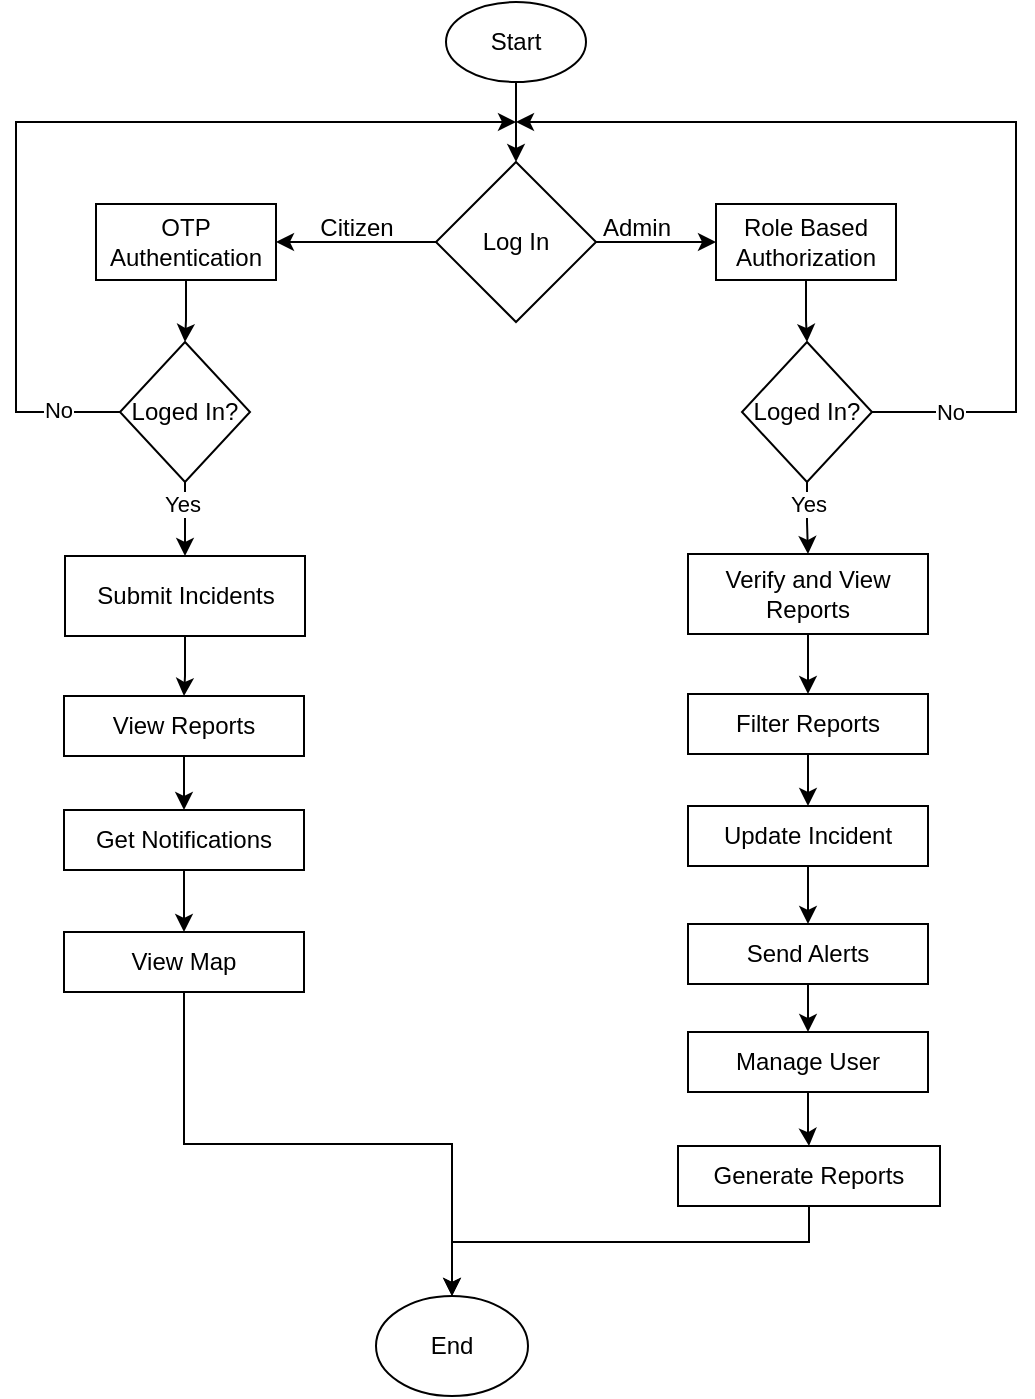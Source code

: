 <mxfile version="27.0.4">
  <diagram id="C5RBs43oDa-KdzZeNtuy" name="Page-1">
    <mxGraphModel dx="1476" dy="860" grid="1" gridSize="10" guides="1" tooltips="1" connect="1" arrows="1" fold="1" page="1" pageScale="1" pageWidth="827" pageHeight="1169" math="0" shadow="0">
      <root>
        <mxCell id="WIyWlLk6GJQsqaUBKTNV-0" />
        <mxCell id="WIyWlLk6GJQsqaUBKTNV-1" parent="WIyWlLk6GJQsqaUBKTNV-0" />
        <mxCell id="4tdtXqN-NuITM5VR41cq-0" value="End" style="ellipse;whiteSpace=wrap;html=1;fillColor=none;" vertex="1" parent="WIyWlLk6GJQsqaUBKTNV-1">
          <mxGeometry x="320" y="727" width="76" height="50" as="geometry" />
        </mxCell>
        <mxCell id="4tdtXqN-NuITM5VR41cq-6" style="edgeStyle=orthogonalEdgeStyle;rounded=0;orthogonalLoop=1;jettySize=auto;html=1;exitX=0.5;exitY=1;exitDx=0;exitDy=0;entryX=0.5;entryY=0;entryDx=0;entryDy=0;" edge="1" parent="WIyWlLk6GJQsqaUBKTNV-1" source="4tdtXqN-NuITM5VR41cq-1" target="4tdtXqN-NuITM5VR41cq-4">
          <mxGeometry relative="1" as="geometry" />
        </mxCell>
        <mxCell id="4tdtXqN-NuITM5VR41cq-1" value="Start" style="ellipse;whiteSpace=wrap;html=1;fillColor=none;" vertex="1" parent="WIyWlLk6GJQsqaUBKTNV-1">
          <mxGeometry x="355" y="80" width="70" height="40" as="geometry" />
        </mxCell>
        <mxCell id="4tdtXqN-NuITM5VR41cq-15" value="" style="edgeStyle=orthogonalEdgeStyle;rounded=0;orthogonalLoop=1;jettySize=auto;html=1;" edge="1" parent="WIyWlLk6GJQsqaUBKTNV-1" source="4tdtXqN-NuITM5VR41cq-3" target="4tdtXqN-NuITM5VR41cq-13">
          <mxGeometry relative="1" as="geometry" />
        </mxCell>
        <mxCell id="4tdtXqN-NuITM5VR41cq-3" value="Role Based Authorization" style="rounded=0;whiteSpace=wrap;html=1;fillColor=none;" vertex="1" parent="WIyWlLk6GJQsqaUBKTNV-1">
          <mxGeometry x="490" y="181" width="90" height="38" as="geometry" />
        </mxCell>
        <mxCell id="4tdtXqN-NuITM5VR41cq-8" value="" style="edgeStyle=orthogonalEdgeStyle;rounded=0;orthogonalLoop=1;jettySize=auto;html=1;" edge="1" parent="WIyWlLk6GJQsqaUBKTNV-1" source="4tdtXqN-NuITM5VR41cq-4" target="4tdtXqN-NuITM5VR41cq-7">
          <mxGeometry relative="1" as="geometry" />
        </mxCell>
        <mxCell id="4tdtXqN-NuITM5VR41cq-9" value="" style="edgeStyle=orthogonalEdgeStyle;rounded=0;orthogonalLoop=1;jettySize=auto;html=1;" edge="1" parent="WIyWlLk6GJQsqaUBKTNV-1" source="4tdtXqN-NuITM5VR41cq-4" target="4tdtXqN-NuITM5VR41cq-3">
          <mxGeometry relative="1" as="geometry" />
        </mxCell>
        <mxCell id="4tdtXqN-NuITM5VR41cq-4" value="Log In" style="rhombus;whiteSpace=wrap;html=1;fillColor=none;" vertex="1" parent="WIyWlLk6GJQsqaUBKTNV-1">
          <mxGeometry x="350" y="160" width="80" height="80" as="geometry" />
        </mxCell>
        <mxCell id="4tdtXqN-NuITM5VR41cq-16" value="" style="edgeStyle=orthogonalEdgeStyle;rounded=0;orthogonalLoop=1;jettySize=auto;html=1;" edge="1" parent="WIyWlLk6GJQsqaUBKTNV-1" source="4tdtXqN-NuITM5VR41cq-7" target="4tdtXqN-NuITM5VR41cq-12">
          <mxGeometry relative="1" as="geometry" />
        </mxCell>
        <mxCell id="4tdtXqN-NuITM5VR41cq-7" value="OTP Authentication" style="rounded=0;whiteSpace=wrap;html=1;fillColor=none;" vertex="1" parent="WIyWlLk6GJQsqaUBKTNV-1">
          <mxGeometry x="180" y="181" width="90" height="38" as="geometry" />
        </mxCell>
        <mxCell id="4tdtXqN-NuITM5VR41cq-10" value="&lt;span style=&quot;text-wrap-mode: wrap;&quot;&gt;Citizen&lt;/span&gt;" style="text;html=1;align=center;verticalAlign=middle;resizable=0;points=[];autosize=1;strokeColor=none;fillColor=none;" vertex="1" parent="WIyWlLk6GJQsqaUBKTNV-1">
          <mxGeometry x="280" y="178" width="60" height="30" as="geometry" />
        </mxCell>
        <mxCell id="4tdtXqN-NuITM5VR41cq-11" value="Admin" style="text;html=1;align=center;verticalAlign=middle;resizable=0;points=[];autosize=1;strokeColor=none;fillColor=none;" vertex="1" parent="WIyWlLk6GJQsqaUBKTNV-1">
          <mxGeometry x="420" y="178" width="60" height="30" as="geometry" />
        </mxCell>
        <mxCell id="4tdtXqN-NuITM5VR41cq-24" style="edgeStyle=orthogonalEdgeStyle;rounded=0;orthogonalLoop=1;jettySize=auto;html=1;exitX=0.5;exitY=1;exitDx=0;exitDy=0;" edge="1" parent="WIyWlLk6GJQsqaUBKTNV-1" source="4tdtXqN-NuITM5VR41cq-12" target="4tdtXqN-NuITM5VR41cq-23">
          <mxGeometry relative="1" as="geometry" />
        </mxCell>
        <mxCell id="4tdtXqN-NuITM5VR41cq-28" value="Yes" style="edgeLabel;html=1;align=center;verticalAlign=middle;resizable=0;points=[];" vertex="1" connectable="0" parent="4tdtXqN-NuITM5VR41cq-24">
          <mxGeometry x="-0.51" y="-2" relative="1" as="geometry">
            <mxPoint as="offset" />
          </mxGeometry>
        </mxCell>
        <mxCell id="4tdtXqN-NuITM5VR41cq-53" style="edgeStyle=orthogonalEdgeStyle;rounded=0;orthogonalLoop=1;jettySize=auto;html=1;exitX=0;exitY=0.5;exitDx=0;exitDy=0;" edge="1" parent="WIyWlLk6GJQsqaUBKTNV-1" source="4tdtXqN-NuITM5VR41cq-12">
          <mxGeometry relative="1" as="geometry">
            <mxPoint x="390" y="140" as="targetPoint" />
            <Array as="points">
              <mxPoint x="140" y="285" />
              <mxPoint x="140" y="140" />
            </Array>
          </mxGeometry>
        </mxCell>
        <mxCell id="4tdtXqN-NuITM5VR41cq-55" value="No" style="edgeLabel;html=1;align=center;verticalAlign=middle;resizable=0;points=[];" vertex="1" connectable="0" parent="4tdtXqN-NuITM5VR41cq-53">
          <mxGeometry x="-0.86" y="-1" relative="1" as="geometry">
            <mxPoint as="offset" />
          </mxGeometry>
        </mxCell>
        <mxCell id="4tdtXqN-NuITM5VR41cq-12" value="Loged In?" style="rhombus;whiteSpace=wrap;html=1;fillColor=none;" vertex="1" parent="WIyWlLk6GJQsqaUBKTNV-1">
          <mxGeometry x="192" y="250" width="65" height="70" as="geometry" />
        </mxCell>
        <mxCell id="4tdtXqN-NuITM5VR41cq-27" value="" style="edgeStyle=orthogonalEdgeStyle;rounded=0;orthogonalLoop=1;jettySize=auto;html=1;" edge="1" parent="WIyWlLk6GJQsqaUBKTNV-1" source="4tdtXqN-NuITM5VR41cq-13" target="4tdtXqN-NuITM5VR41cq-25">
          <mxGeometry relative="1" as="geometry" />
        </mxCell>
        <mxCell id="4tdtXqN-NuITM5VR41cq-29" value="Yes" style="edgeLabel;html=1;align=center;verticalAlign=middle;resizable=0;points=[];" vertex="1" connectable="0" parent="4tdtXqN-NuITM5VR41cq-27">
          <mxGeometry x="-0.404" relative="1" as="geometry">
            <mxPoint as="offset" />
          </mxGeometry>
        </mxCell>
        <mxCell id="4tdtXqN-NuITM5VR41cq-52" style="edgeStyle=orthogonalEdgeStyle;rounded=0;orthogonalLoop=1;jettySize=auto;html=1;exitX=1;exitY=0.5;exitDx=0;exitDy=0;" edge="1" parent="WIyWlLk6GJQsqaUBKTNV-1" source="4tdtXqN-NuITM5VR41cq-13">
          <mxGeometry relative="1" as="geometry">
            <mxPoint x="390" y="140" as="targetPoint" />
            <Array as="points">
              <mxPoint x="640" y="285" />
              <mxPoint x="640" y="140" />
            </Array>
          </mxGeometry>
        </mxCell>
        <mxCell id="4tdtXqN-NuITM5VR41cq-54" value="No" style="edgeLabel;html=1;align=center;verticalAlign=middle;resizable=0;points=[];" vertex="1" connectable="0" parent="4tdtXqN-NuITM5VR41cq-52">
          <mxGeometry x="-0.832" y="-2" relative="1" as="geometry">
            <mxPoint y="-2" as="offset" />
          </mxGeometry>
        </mxCell>
        <mxCell id="4tdtXqN-NuITM5VR41cq-13" value="Loged In?" style="rhombus;whiteSpace=wrap;html=1;fillColor=none;" vertex="1" parent="WIyWlLk6GJQsqaUBKTNV-1">
          <mxGeometry x="503" y="250" width="65" height="70" as="geometry" />
        </mxCell>
        <mxCell id="4tdtXqN-NuITM5VR41cq-32" value="" style="edgeStyle=orthogonalEdgeStyle;rounded=0;orthogonalLoop=1;jettySize=auto;html=1;" edge="1" parent="WIyWlLk6GJQsqaUBKTNV-1" source="4tdtXqN-NuITM5VR41cq-23" target="4tdtXqN-NuITM5VR41cq-30">
          <mxGeometry relative="1" as="geometry" />
        </mxCell>
        <mxCell id="4tdtXqN-NuITM5VR41cq-23" value="Submit Incidents" style="rounded=0;whiteSpace=wrap;html=1;fillColor=none;" vertex="1" parent="WIyWlLk6GJQsqaUBKTNV-1">
          <mxGeometry x="164.5" y="357" width="120" height="40" as="geometry" />
        </mxCell>
        <mxCell id="4tdtXqN-NuITM5VR41cq-33" value="" style="edgeStyle=orthogonalEdgeStyle;rounded=0;orthogonalLoop=1;jettySize=auto;html=1;" edge="1" parent="WIyWlLk6GJQsqaUBKTNV-1" source="4tdtXqN-NuITM5VR41cq-25" target="4tdtXqN-NuITM5VR41cq-31">
          <mxGeometry relative="1" as="geometry" />
        </mxCell>
        <mxCell id="4tdtXqN-NuITM5VR41cq-25" value="Verify and View Reports" style="rounded=0;whiteSpace=wrap;html=1;fillColor=none;" vertex="1" parent="WIyWlLk6GJQsqaUBKTNV-1">
          <mxGeometry x="476" y="356" width="120" height="40" as="geometry" />
        </mxCell>
        <mxCell id="4tdtXqN-NuITM5VR41cq-38" style="edgeStyle=orthogonalEdgeStyle;rounded=0;orthogonalLoop=1;jettySize=auto;html=1;exitX=0.5;exitY=1;exitDx=0;exitDy=0;entryX=0.5;entryY=0;entryDx=0;entryDy=0;" edge="1" parent="WIyWlLk6GJQsqaUBKTNV-1" source="4tdtXqN-NuITM5VR41cq-30" target="4tdtXqN-NuITM5VR41cq-34">
          <mxGeometry relative="1" as="geometry" />
        </mxCell>
        <mxCell id="4tdtXqN-NuITM5VR41cq-30" value="View Reports" style="rounded=0;whiteSpace=wrap;html=1;fillColor=none;" vertex="1" parent="WIyWlLk6GJQsqaUBKTNV-1">
          <mxGeometry x="164" y="427" width="120" height="30" as="geometry" />
        </mxCell>
        <mxCell id="4tdtXqN-NuITM5VR41cq-41" value="" style="edgeStyle=orthogonalEdgeStyle;rounded=0;orthogonalLoop=1;jettySize=auto;html=1;" edge="1" parent="WIyWlLk6GJQsqaUBKTNV-1" source="4tdtXqN-NuITM5VR41cq-31" target="4tdtXqN-NuITM5VR41cq-40">
          <mxGeometry relative="1" as="geometry" />
        </mxCell>
        <mxCell id="4tdtXqN-NuITM5VR41cq-31" value="Filter Reports" style="rounded=0;whiteSpace=wrap;html=1;fillColor=none;" vertex="1" parent="WIyWlLk6GJQsqaUBKTNV-1">
          <mxGeometry x="476" y="426" width="120" height="30" as="geometry" />
        </mxCell>
        <mxCell id="4tdtXqN-NuITM5VR41cq-39" style="edgeStyle=orthogonalEdgeStyle;rounded=0;orthogonalLoop=1;jettySize=auto;html=1;exitX=0.5;exitY=1;exitDx=0;exitDy=0;entryX=0.5;entryY=0;entryDx=0;entryDy=0;" edge="1" parent="WIyWlLk6GJQsqaUBKTNV-1" source="4tdtXqN-NuITM5VR41cq-34" target="4tdtXqN-NuITM5VR41cq-35">
          <mxGeometry relative="1" as="geometry" />
        </mxCell>
        <mxCell id="4tdtXqN-NuITM5VR41cq-34" value="Get Notifications" style="rounded=0;whiteSpace=wrap;html=1;fillColor=none;" vertex="1" parent="WIyWlLk6GJQsqaUBKTNV-1">
          <mxGeometry x="164" y="484" width="120" height="30" as="geometry" />
        </mxCell>
        <mxCell id="4tdtXqN-NuITM5VR41cq-49" style="edgeStyle=orthogonalEdgeStyle;rounded=0;orthogonalLoop=1;jettySize=auto;html=1;exitX=0.5;exitY=1;exitDx=0;exitDy=0;entryX=0.5;entryY=0;entryDx=0;entryDy=0;" edge="1" parent="WIyWlLk6GJQsqaUBKTNV-1" source="4tdtXqN-NuITM5VR41cq-35" target="4tdtXqN-NuITM5VR41cq-0">
          <mxGeometry relative="1" as="geometry" />
        </mxCell>
        <mxCell id="4tdtXqN-NuITM5VR41cq-35" value="View Map" style="rounded=0;whiteSpace=wrap;html=1;fillColor=none;" vertex="1" parent="WIyWlLk6GJQsqaUBKTNV-1">
          <mxGeometry x="164" y="545" width="120" height="30" as="geometry" />
        </mxCell>
        <mxCell id="4tdtXqN-NuITM5VR41cq-43" value="" style="edgeStyle=orthogonalEdgeStyle;rounded=0;orthogonalLoop=1;jettySize=auto;html=1;" edge="1" parent="WIyWlLk6GJQsqaUBKTNV-1" source="4tdtXqN-NuITM5VR41cq-40" target="4tdtXqN-NuITM5VR41cq-42">
          <mxGeometry relative="1" as="geometry" />
        </mxCell>
        <mxCell id="4tdtXqN-NuITM5VR41cq-40" value="Update Incident" style="rounded=0;whiteSpace=wrap;html=1;fillColor=none;" vertex="1" parent="WIyWlLk6GJQsqaUBKTNV-1">
          <mxGeometry x="476" y="482" width="120" height="30" as="geometry" />
        </mxCell>
        <mxCell id="4tdtXqN-NuITM5VR41cq-45" value="" style="edgeStyle=orthogonalEdgeStyle;rounded=0;orthogonalLoop=1;jettySize=auto;html=1;" edge="1" parent="WIyWlLk6GJQsqaUBKTNV-1" source="4tdtXqN-NuITM5VR41cq-42" target="4tdtXqN-NuITM5VR41cq-44">
          <mxGeometry relative="1" as="geometry" />
        </mxCell>
        <mxCell id="4tdtXqN-NuITM5VR41cq-42" value="Send Alerts" style="rounded=0;whiteSpace=wrap;html=1;fillColor=none;" vertex="1" parent="WIyWlLk6GJQsqaUBKTNV-1">
          <mxGeometry x="476" y="541" width="120" height="30" as="geometry" />
        </mxCell>
        <mxCell id="4tdtXqN-NuITM5VR41cq-47" value="" style="edgeStyle=orthogonalEdgeStyle;rounded=0;orthogonalLoop=1;jettySize=auto;html=1;" edge="1" parent="WIyWlLk6GJQsqaUBKTNV-1" source="4tdtXqN-NuITM5VR41cq-44" target="4tdtXqN-NuITM5VR41cq-46">
          <mxGeometry relative="1" as="geometry" />
        </mxCell>
        <mxCell id="4tdtXqN-NuITM5VR41cq-44" value="Manage User" style="rounded=0;whiteSpace=wrap;html=1;fillColor=none;" vertex="1" parent="WIyWlLk6GJQsqaUBKTNV-1">
          <mxGeometry x="476" y="595" width="120" height="30" as="geometry" />
        </mxCell>
        <mxCell id="4tdtXqN-NuITM5VR41cq-50" style="edgeStyle=orthogonalEdgeStyle;rounded=0;orthogonalLoop=1;jettySize=auto;html=1;exitX=0.5;exitY=1;exitDx=0;exitDy=0;" edge="1" parent="WIyWlLk6GJQsqaUBKTNV-1" source="4tdtXqN-NuITM5VR41cq-46" target="4tdtXqN-NuITM5VR41cq-0">
          <mxGeometry relative="1" as="geometry">
            <Array as="points">
              <mxPoint x="537" y="700" />
              <mxPoint x="358" y="700" />
            </Array>
          </mxGeometry>
        </mxCell>
        <mxCell id="4tdtXqN-NuITM5VR41cq-46" value="Generate Reports" style="rounded=0;whiteSpace=wrap;html=1;fillColor=none;" vertex="1" parent="WIyWlLk6GJQsqaUBKTNV-1">
          <mxGeometry x="471" y="652" width="131" height="30" as="geometry" />
        </mxCell>
      </root>
    </mxGraphModel>
  </diagram>
</mxfile>
